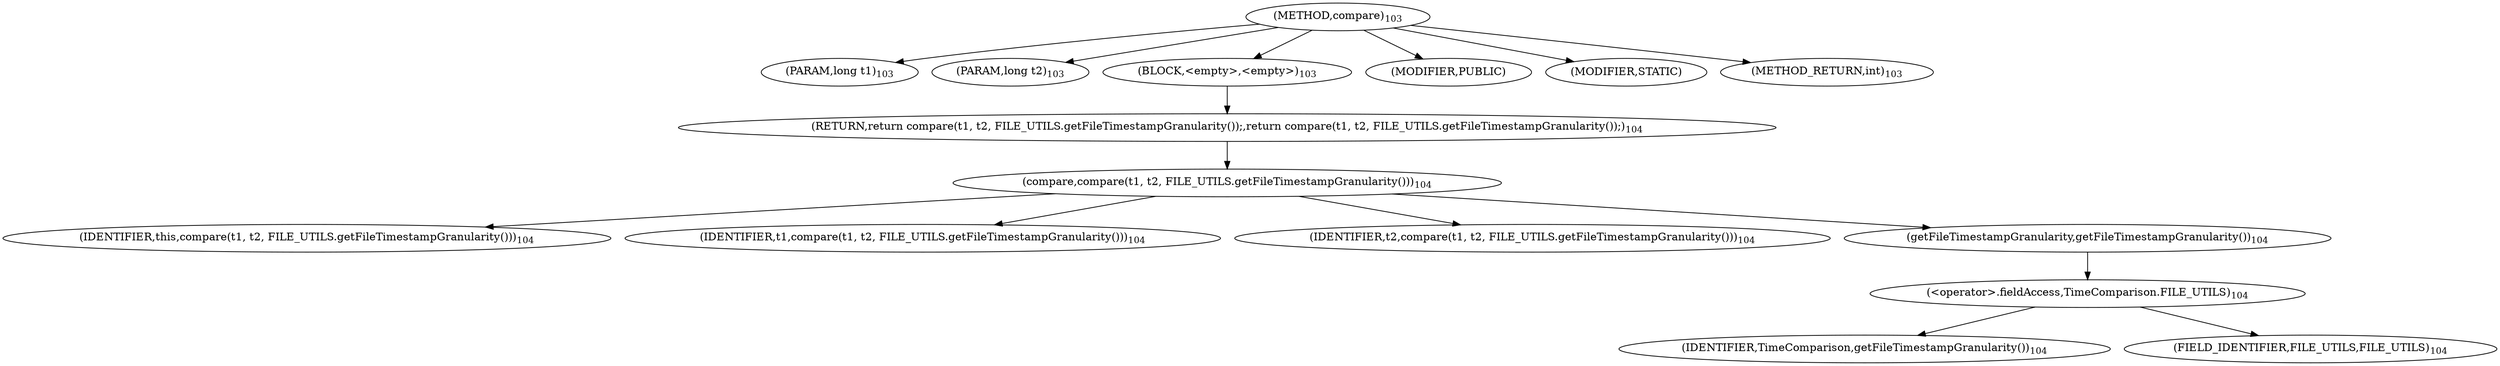 digraph "compare" {  
"128" [label = <(METHOD,compare)<SUB>103</SUB>> ]
"129" [label = <(PARAM,long t1)<SUB>103</SUB>> ]
"130" [label = <(PARAM,long t2)<SUB>103</SUB>> ]
"131" [label = <(BLOCK,&lt;empty&gt;,&lt;empty&gt;)<SUB>103</SUB>> ]
"132" [label = <(RETURN,return compare(t1, t2, FILE_UTILS.getFileTimestampGranularity());,return compare(t1, t2, FILE_UTILS.getFileTimestampGranularity());)<SUB>104</SUB>> ]
"133" [label = <(compare,compare(t1, t2, FILE_UTILS.getFileTimestampGranularity()))<SUB>104</SUB>> ]
"134" [label = <(IDENTIFIER,this,compare(t1, t2, FILE_UTILS.getFileTimestampGranularity()))<SUB>104</SUB>> ]
"135" [label = <(IDENTIFIER,t1,compare(t1, t2, FILE_UTILS.getFileTimestampGranularity()))<SUB>104</SUB>> ]
"136" [label = <(IDENTIFIER,t2,compare(t1, t2, FILE_UTILS.getFileTimestampGranularity()))<SUB>104</SUB>> ]
"137" [label = <(getFileTimestampGranularity,getFileTimestampGranularity())<SUB>104</SUB>> ]
"138" [label = <(&lt;operator&gt;.fieldAccess,TimeComparison.FILE_UTILS)<SUB>104</SUB>> ]
"139" [label = <(IDENTIFIER,TimeComparison,getFileTimestampGranularity())<SUB>104</SUB>> ]
"140" [label = <(FIELD_IDENTIFIER,FILE_UTILS,FILE_UTILS)<SUB>104</SUB>> ]
"141" [label = <(MODIFIER,PUBLIC)> ]
"142" [label = <(MODIFIER,STATIC)> ]
"143" [label = <(METHOD_RETURN,int)<SUB>103</SUB>> ]
  "128" -> "129" 
  "128" -> "130" 
  "128" -> "131" 
  "128" -> "141" 
  "128" -> "142" 
  "128" -> "143" 
  "131" -> "132" 
  "132" -> "133" 
  "133" -> "134" 
  "133" -> "135" 
  "133" -> "136" 
  "133" -> "137" 
  "137" -> "138" 
  "138" -> "139" 
  "138" -> "140" 
}
